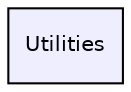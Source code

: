 digraph "C:/Users/Playtech/Documents/GitHub/Slimfish/Slimfish/Source/Utilities" {
  compound=true
  node [ fontsize="10", fontname="Helvetica"];
  edge [ labelfontsize="10", labelfontname="Helvetica"];
  dir_b05a5fa85f84bfc9013183c9d87f9a36 [shape=box, label="Utilities", style="filled", fillcolor="#eeeeff", pencolor="black", URL="dir_b05a5fa85f84bfc9013183c9d87f9a36.html"];
}
